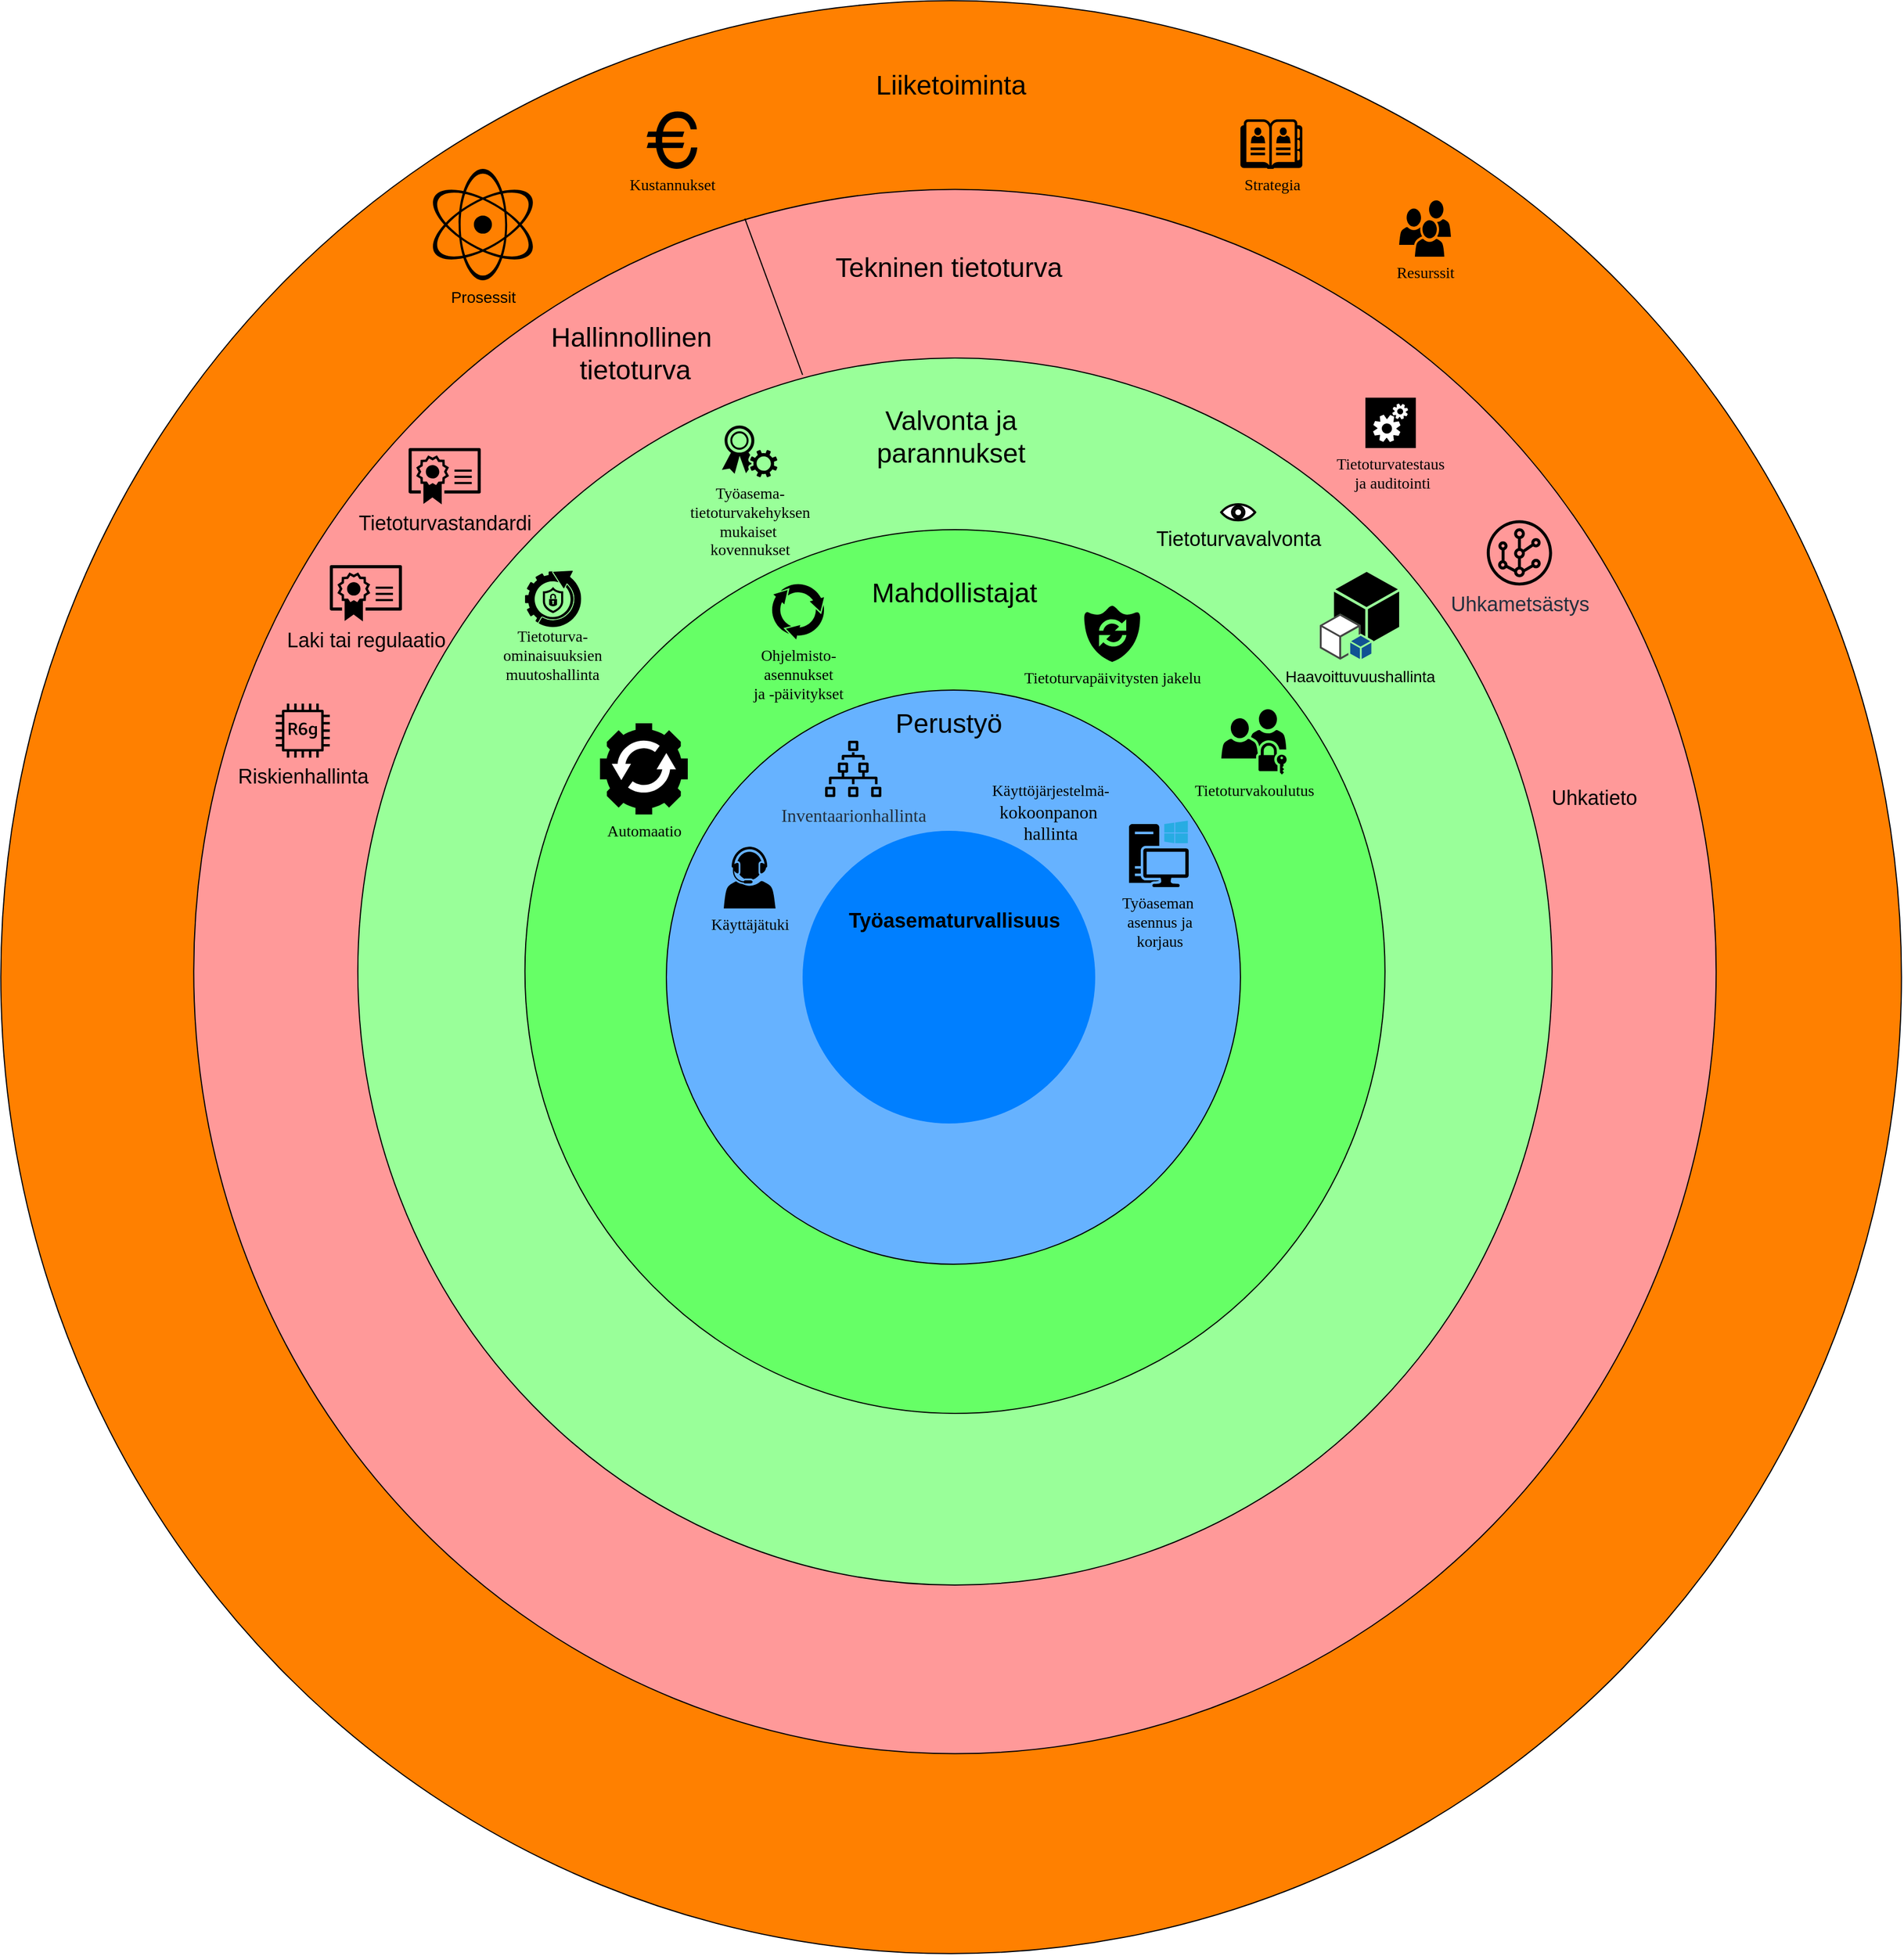 <mxfile version="24.0.7" type="device">
  <diagram name="Page-1" id="3e8102d1-ef87-2e61-34e1-82d9a586fe2e">
    <mxGraphModel dx="3794" dy="2176" grid="1" gridSize="10" guides="0" tooltips="0" connect="0" arrows="0" fold="1" page="1" pageScale="1" pageWidth="1100" pageHeight="850" background="none" math="0" shadow="0">
      <root>
        <mxCell id="0" />
        <mxCell id="1" parent="0" />
        <mxCell id="qJyfH-UtdOvOPoK_O04S-35" value="" style="ellipse;whiteSpace=wrap;html=1;rounded=0;shadow=0;comic=0;strokeWidth=1;fontFamily=Verdana;fontSize=14;strokeColor=#000000;fillColor=#FF8000;" vertex="1" parent="1">
          <mxGeometry x="-312.26" y="-507.38" width="1688.51" height="1734.77" as="geometry" />
        </mxCell>
        <mxCell id="qJyfH-UtdOvOPoK_O04S-26" value="" style="ellipse;whiteSpace=wrap;html=1;rounded=0;shadow=0;comic=0;strokeWidth=1;fontFamily=Verdana;fontSize=14;strokeColor=#000000;fillColor=#FF9999;" vertex="1" parent="1">
          <mxGeometry x="-140.87" y="-339.78" width="1352.49" height="1389.55" as="geometry" />
        </mxCell>
        <mxCell id="qJyfH-UtdOvOPoK_O04S-11" value="" style="ellipse;whiteSpace=wrap;html=1;rounded=0;shadow=0;comic=0;strokeWidth=1;fontFamily=Verdana;fontSize=14;strokeColor=#000000;fillColor=#99FF99;" vertex="1" parent="1">
          <mxGeometry x="4.9" y="-190" width="1060.94" height="1090" as="geometry" />
        </mxCell>
        <mxCell id="qJyfH-UtdOvOPoK_O04S-2" value="" style="ellipse;whiteSpace=wrap;html=1;rounded=0;shadow=0;comic=0;strokeWidth=1;fontFamily=Verdana;fontSize=14;strokeColor=#000000;fillColor=#66FF66;" vertex="1" parent="1">
          <mxGeometry x="153.34" y="-37.5" width="764.07" height="785" as="geometry" />
        </mxCell>
        <mxCell id="70666756c84bb93c-1" value="" style="ellipse;whiteSpace=wrap;html=1;rounded=0;shadow=0;comic=0;strokeWidth=1;fontFamily=Verdana;fontSize=14;strokeColor=#000000;fillColor=#66B2FF;" parent="1" vertex="1">
          <mxGeometry x="279" y="105" width="510" height="510" as="geometry" />
        </mxCell>
        <mxCell id="70666756c84bb93c-2" value="" style="ellipse;whiteSpace=wrap;html=1;rounded=0;shadow=0;comic=0;strokeWidth=1;fontFamily=Verdana;fontSize=22;strokeColor=none;fillColor=#007FFF;fontColor=#0069D1;fontStyle=1" parent="1" vertex="1">
          <mxGeometry x="400" y="230" width="260" height="260" as="geometry" />
        </mxCell>
        <mxCell id="70666756c84bb93c-5" value="Resurssit&lt;div&gt;&lt;br&gt;&lt;/div&gt;" style="shadow=0;dashed=0;html=1;strokeColor=none;fillColor=#000000;labelPosition=center;verticalLabelPosition=bottom;verticalAlign=top;shape=mxgraph.office.users.users;rounded=0;comic=0;fontFamily=Verdana;fontSize=14;fontColor=#000000;" parent="1" vertex="1">
          <mxGeometry x="930" y="-330" width="46" height="50" as="geometry" />
        </mxCell>
        <mxCell id="70666756c84bb93c-6" value="Käyttäjätuki" style="shadow=0;dashed=0;html=1;strokeColor=none;fillColor=#000000;labelPosition=center;verticalLabelPosition=bottom;verticalAlign=top;shape=mxgraph.office.users.call_center_agent;rounded=0;comic=0;fontFamily=Verdana;fontSize=14;fontColor=#000000;" parent="1" vertex="1">
          <mxGeometry x="330" y="244" width="46" height="55" as="geometry" />
        </mxCell>
        <mxCell id="70666756c84bb93c-10" value="&lt;div&gt;Työasema-&lt;/div&gt;&lt;div&gt;&amp;nbsp;tietoturvakehyksen&amp;nbsp;&lt;/div&gt;&lt;div&gt;mukaiset&amp;nbsp;&lt;/div&gt;&lt;div&gt;kovennukset&lt;/div&gt;" style="shadow=0;dashed=0;html=1;strokeColor=none;fillColor=#000000;labelPosition=center;verticalLabelPosition=bottom;verticalAlign=top;shape=mxgraph.office.security.token_service;rounded=0;comic=0;fontFamily=Verdana;fontSize=14;fontColor=#000000;" parent="1" vertex="1">
          <mxGeometry x="328.35" y="-130" width="49.29" height="46" as="geometry" />
        </mxCell>
        <mxCell id="70666756c84bb93c-13" value="Ohjelmisto-&lt;div&gt;asennukset&lt;/div&gt;&lt;div&gt;ja -päivitykset&lt;/div&gt;" style="shadow=0;dashed=0;html=1;strokeColor=none;shape=mxgraph.mscae.general.continuous_cycle;fillColor=#000000;rounded=0;comic=0;fontFamily=Verdana;fontSize=14;fontColor=##000000;verticalAlign=top;labelPosition=center;verticalLabelPosition=bottom;align=center;" parent="1" vertex="1">
          <mxGeometry x="372" y="10" width="48" height="50" as="geometry" />
        </mxCell>
        <mxCell id="70666756c84bb93c-15" value="Kustannukset" style="shape=mxgraph.signs.travel.euro;html=1;fillColor=#000000;strokeColor=none;verticalLabelPosition=bottom;verticalAlign=top;align=center;rounded=0;shadow=0;dashed=0;comic=0;fontFamily=Verdana;fontSize=14;fontColor=#000000;" parent="1" vertex="1">
          <mxGeometry x="261.5" y="-409" width="45" height="51" as="geometry" />
        </mxCell>
        <mxCell id="qJyfH-UtdOvOPoK_O04S-18" value="&lt;div&gt;&lt;font face=&quot;Verdana&quot;&gt;&lt;span style=&quot;font-size: 14px;&quot;&gt;Strategia&lt;/span&gt;&lt;/font&gt;&lt;/div&gt;" style="sketch=0;pointerEvents=1;shadow=0;dashed=0;html=1;strokeColor=none;fillColor=#000000;labelPosition=center;verticalLabelPosition=bottom;verticalAlign=top;outlineConnect=0;align=center;shape=mxgraph.office.concepts.address_book;" vertex="1" parent="1">
          <mxGeometry x="789" y="-402" width="55" height="44" as="geometry" />
        </mxCell>
        <mxCell id="qJyfH-UtdOvOPoK_O04S-22" value="&lt;div&gt;&lt;font style=&quot;font-size: 24px;&quot;&gt;Perustyö&lt;/font&gt;&lt;/div&gt;" style="text;strokeColor=none;align=center;fillColor=none;html=1;verticalAlign=middle;whiteSpace=wrap;rounded=0;" vertex="1" parent="1">
          <mxGeometry x="455" y="105" width="150" height="60" as="geometry" />
        </mxCell>
        <mxCell id="qJyfH-UtdOvOPoK_O04S-23" value="&lt;font style=&quot;font-size: 24px;&quot;&gt;Mahdollistajat&lt;/font&gt;" style="text;strokeColor=none;align=center;fillColor=none;html=1;verticalAlign=middle;whiteSpace=wrap;rounded=0;" vertex="1" parent="1">
          <mxGeometry x="460.38" y="-11" width="150" height="60" as="geometry" />
        </mxCell>
        <mxCell id="qJyfH-UtdOvOPoK_O04S-28" value="&lt;font style=&quot;font-size: 24px;&quot;&gt;Tekninen tietoturva&lt;/font&gt;" style="text;strokeColor=none;align=center;fillColor=none;html=1;verticalAlign=middle;whiteSpace=wrap;rounded=0;rotation=0;" vertex="1" parent="1">
          <mxGeometry x="384.5" y="-300" width="290" height="60" as="geometry" />
        </mxCell>
        <mxCell id="qJyfH-UtdOvOPoK_O04S-30" value="&lt;font style=&quot;font-size: 24px;&quot;&gt;Hallinnollinen&lt;/font&gt;&lt;div&gt;&lt;font style=&quot;font-size: 24px;&quot;&gt;&amp;nbsp;tietoturva&lt;/font&gt;&lt;/div&gt;" style="text;strokeColor=none;align=center;fillColor=none;html=1;verticalAlign=middle;whiteSpace=wrap;rounded=0;" vertex="1" parent="1">
          <mxGeometry x="103.0" y="-224" width="290" height="60" as="geometry" />
        </mxCell>
        <mxCell id="qJyfH-UtdOvOPoK_O04S-32" value="&lt;div style=&quot;&quot;&gt;&lt;span style=&quot;font-size: 14px; font-family: Verdana; background-color: initial;&quot;&gt;Työaseman&amp;nbsp;&lt;/span&gt;&lt;/div&gt;&lt;div style=&quot;&quot;&gt;&lt;span style=&quot;font-size: 14px; font-family: Verdana; background-color: initial;&quot;&gt;asennus&lt;/span&gt;&lt;span style=&quot;font-size: 14px; font-family: Verdana; background-color: initial;&quot;&gt;&amp;nbsp;ja&lt;/span&gt;&lt;/div&gt;&lt;div style=&quot;&quot;&gt;&lt;span style=&quot;font-size: 14px; font-family: Verdana; background-color: initial;&quot;&gt;korjaus&lt;/span&gt;&lt;/div&gt;" style="sketch=0;pointerEvents=1;shadow=0;dashed=0;html=1;strokeColor=none;fillColor=#000000;labelPosition=center;verticalLabelPosition=bottom;verticalAlign=top;outlineConnect=0;align=center;shape=mxgraph.office.devices.workstation_pc;" vertex="1" parent="1">
          <mxGeometry x="690" y="221" width="53" height="59" as="geometry" />
        </mxCell>
        <mxCell id="qJyfH-UtdOvOPoK_O04S-33" value="&lt;div&gt;&lt;font style=&quot;font-size: 14px;&quot; face=&quot;Verdana&quot;&gt;Käyttöjärjestelmä-&lt;/font&gt;&lt;div style=&quot;&quot;&gt;&lt;font face=&quot;Verdana&quot; size=&quot;3&quot;&gt;kokoonpanon&amp;nbsp;&lt;/font&gt;&lt;/div&gt;&lt;div style=&quot;&quot;&gt;&lt;font face=&quot;Verdana&quot; size=&quot;3&quot; style=&quot;&quot;&gt;hallinta&lt;/font&gt;&lt;/div&gt;&lt;/div&gt;" style="shape=image;html=1;verticalAlign=top;verticalLabelPosition=bottom;labelBackgroundColor=#;imageAspect=0;aspect=fixed;image=https://cdn1.iconfinder.com/data/icons/logo-s-icon-pack-collection/512/windows-128.png;" vertex="1" parent="1">
          <mxGeometry x="600" y="140" width="40" height="40" as="geometry" />
        </mxCell>
        <mxCell id="qJyfH-UtdOvOPoK_O04S-34" value="&lt;font style=&quot;font-size: 14px;&quot; face=&quot;Verdana&quot;&gt;Tietoturvapäivitysten jakelu&lt;/font&gt;" style="sketch=0;pointerEvents=1;shadow=0;dashed=0;html=1;strokeColor=none;labelPosition=center;verticalLabelPosition=bottom;verticalAlign=top;align=center;fillColor=#000000;shape=mxgraph.mscae.oms.system_update" vertex="1" parent="1">
          <mxGeometry x="650" y="30" width="50" height="50" as="geometry" />
        </mxCell>
        <mxCell id="qJyfH-UtdOvOPoK_O04S-37" value="&lt;font style=&quot;font-size: 24px;&quot;&gt;Liiketoiminta&lt;/font&gt;" style="text;strokeColor=none;align=center;fillColor=none;html=1;verticalAlign=middle;whiteSpace=wrap;rounded=0;" vertex="1" parent="1">
          <mxGeometry x="387" y="-462" width="290" height="60" as="geometry" />
        </mxCell>
        <mxCell id="qJyfH-UtdOvOPoK_O04S-41" value="&lt;font style=&quot;font-size: 18px;&quot;&gt;Tietoturvastandardi&lt;/font&gt;" style="sketch=0;html=1;aspect=fixed;strokeColor=none;shadow=0;fillColor=#000000;verticalAlign=top;labelPosition=center;verticalLabelPosition=bottom;shape=mxgraph.gcp2.certified_industry_standard" vertex="1" parent="1">
          <mxGeometry x="50" y="-110" width="64.1" height="50" as="geometry" />
        </mxCell>
        <mxCell id="qJyfH-UtdOvOPoK_O04S-43" value="&lt;font style=&quot;font-size: 18px;&quot;&gt;&lt;b&gt;Työasematurvallisuus&lt;/b&gt;&lt;/font&gt;" style="text;strokeColor=none;align=center;fillColor=none;html=1;verticalAlign=middle;whiteSpace=wrap;rounded=0;" vertex="1" parent="1">
          <mxGeometry x="460.38" y="280" width="150" height="60" as="geometry" />
        </mxCell>
        <mxCell id="qJyfH-UtdOvOPoK_O04S-45" value="" style="endArrow=none;html=1;rounded=0;exitX=0.362;exitY=0.018;exitDx=0;exitDy=0;exitPerimeter=0;" edge="1" parent="1">
          <mxGeometry width="50" height="50" relative="1" as="geometry">
            <mxPoint x="348.731" y="-313.768" as="sourcePoint" />
            <mxPoint x="400" y="-175" as="targetPoint" />
          </mxGeometry>
        </mxCell>
        <mxCell id="qJyfH-UtdOvOPoK_O04S-65" value="&lt;font style=&quot;font-size: 14px;&quot;&gt;Prosessit&lt;/font&gt;&lt;div&gt;&lt;br&gt;&lt;/div&gt;" style="shape=mxgraph.signs.science.nuclear_2;html=1;pointerEvents=1;fillColor=#000000;strokeColor=none;verticalLabelPosition=bottom;verticalAlign=top;align=center;sketch=0;" vertex="1" parent="1">
          <mxGeometry x="67" y="-358" width="98" height="99" as="geometry" />
        </mxCell>
        <mxCell id="qJyfH-UtdOvOPoK_O04S-66" value="&lt;font style=&quot;font-size: 18px;&quot;&gt;Laki tai regulaatio&lt;/font&gt;" style="sketch=0;html=1;aspect=fixed;strokeColor=none;shadow=0;fillColor=#000000;verticalAlign=top;labelPosition=center;verticalLabelPosition=bottom;shape=mxgraph.gcp2.certified_industry_standard" vertex="1" parent="1">
          <mxGeometry x="-20" y="-6" width="64.1" height="50" as="geometry" />
        </mxCell>
        <mxCell id="qJyfH-UtdOvOPoK_O04S-68" value="&lt;font style=&quot;font-size: 24px;&quot;&gt;Valvonta ja parannukset&lt;/font&gt;" style="text;strokeColor=none;align=center;fillColor=none;html=1;verticalAlign=middle;whiteSpace=wrap;rounded=0;" vertex="1" parent="1">
          <mxGeometry x="457" y="-150" width="150" height="60" as="geometry" />
        </mxCell>
        <mxCell id="qJyfH-UtdOvOPoK_O04S-71" value="&lt;font style=&quot;font-size: 18px;&quot;&gt;Tietoturvavalvonta&lt;/font&gt;" style="html=1;verticalLabelPosition=bottom;align=center;labelBackgroundColor=#99FF99;verticalAlign=top;strokeWidth=2;strokeColor=#000000;shadow=0;dashed=0;shape=mxgraph.ios7.icons.eye;rotation=0;" vertex="1" parent="1">
          <mxGeometry x="772" y="-60.0" width="30" height="14.1" as="geometry" />
        </mxCell>
        <mxCell id="qJyfH-UtdOvOPoK_O04S-74" value="&lt;span style=&quot;font-size: 18px;&quot;&gt;Uhkametsästys&lt;/span&gt;" style="sketch=0;outlineConnect=0;fontColor=#232F3E;gradientColor=none;fillColor=#000000;strokeColor=none;dashed=0;verticalLabelPosition=bottom;verticalAlign=top;align=center;html=1;fontSize=12;fontStyle=0;aspect=fixed;pointerEvents=1;shape=mxgraph.aws4.virtual_router;" vertex="1" parent="1">
          <mxGeometry x="1007.84" y="-45.9" width="58" height="58" as="geometry" />
        </mxCell>
        <mxCell id="qJyfH-UtdOvOPoK_O04S-75" value="" style="shape=image;html=1;verticalAlign=top;verticalLabelPosition=bottom;labelBackgroundColor=#ffffff;imageAspect=0;aspect=fixed;image=https://cdn1.iconfinder.com/data/icons/competitive-strategy-and-corporate-training/512/569_Defence_firewall_protection_safety_shield_cyber_spot_security-128.png" vertex="1" parent="1">
          <mxGeometry x="499.5" y="237" width="60" height="60" as="geometry" />
        </mxCell>
        <mxCell id="qJyfH-UtdOvOPoK_O04S-77" value="&lt;font style=&quot;font-size: 18px;&quot;&gt;Uhkatieto&lt;/font&gt;" style="shape=image;html=1;verticalAlign=top;verticalLabelPosition=bottom;labelBackgroundColor=#FF9999;imageAspect=0;aspect=fixed;image=https://cdn1.iconfinder.com/data/icons/competitive-strategy-and-corporate-training/512/566_encryption_files_folder_network_secure_cyber_spot_security-128.png" vertex="1" parent="1">
          <mxGeometry x="1060" y="98.5" width="85" height="85" as="geometry" />
        </mxCell>
        <mxCell id="qJyfH-UtdOvOPoK_O04S-80" value="&lt;font style=&quot;font-size: 18px;&quot;&gt;Riskienhallinta&lt;/font&gt;" style="sketch=0;outlineConnect=0;fontColor=#000000;gradientColor=none;fillColor=#000000;strokeColor=none;dashed=0;verticalLabelPosition=bottom;verticalAlign=top;align=center;html=1;fontSize=12;fontStyle=0;aspect=fixed;pointerEvents=1;shape=mxgraph.aws4.r6g_instance;" vertex="1" parent="1">
          <mxGeometry x="-68" y="117" width="48" height="48" as="geometry" />
        </mxCell>
        <mxCell id="qJyfH-UtdOvOPoK_O04S-81" value="&lt;font face=&quot;Verdana&quot; style=&quot;font-size: 14px;&quot;&gt;Automaatio&lt;/font&gt;" style="outlineConnect=0;dashed=0;verticalLabelPosition=bottom;verticalAlign=top;align=center;html=1;shape=mxgraph.aws3.automation;fillColor=#000000;gradientColor=none;" vertex="1" parent="1">
          <mxGeometry x="220.0" y="134.5" width="78" height="81" as="geometry" />
        </mxCell>
        <mxCell id="qJyfH-UtdOvOPoK_O04S-85" value="&lt;font size=&quot;3&quot; face=&quot;Verdana&quot;&gt;Inventaarionhallinta&lt;/font&gt;" style="sketch=0;outlineConnect=0;fontColor=#232F3E;gradientColor=none;fillColor=#000000;strokeColor=none;dashed=0;verticalLabelPosition=bottom;verticalAlign=top;align=center;html=1;fontSize=12;fontStyle=0;aspect=fixed;pointerEvents=1;shape=mxgraph.aws4.iot_sitewise_asset_hierarchy;" vertex="1" parent="1">
          <mxGeometry x="420" y="150" width="50" height="50" as="geometry" />
        </mxCell>
        <mxCell id="qJyfH-UtdOvOPoK_O04S-86" value="&lt;font style=&quot;font-size: 14px;&quot; face=&quot;Verdana&quot;&gt;Tietoturvakoulutus&lt;/font&gt;" style="sketch=0;pointerEvents=1;shadow=0;dashed=0;html=1;strokeColor=none;fillColor=#000000;labelPosition=center;verticalLabelPosition=bottom;verticalAlign=top;outlineConnect=0;align=center;shape=mxgraph.office.servers.universal_security_group;" vertex="1" parent="1">
          <mxGeometry x="772" y="122" width="58" height="58" as="geometry" />
        </mxCell>
        <mxCell id="qJyfH-UtdOvOPoK_O04S-88" value="" style="image;sketch=0;aspect=fixed;html=1;points=[];align=center;fontSize=12;image=img/lib/mscae/Windows_10_IoT_Core_Services.svg;" vertex="1" parent="1">
          <mxGeometry x="153.34" y="-1" width="50" height="50" as="geometry" />
        </mxCell>
        <mxCell id="qJyfH-UtdOvOPoK_O04S-91" value="&lt;font style=&quot;font-size: 14px;&quot;&gt;Haavoittuvuushallinta&lt;/font&gt;" style="outlineConnect=0;dashed=0;verticalLabelPosition=bottom;verticalAlign=top;align=center;html=1;shape=mxgraph.aws3.toolkit_for_windows_powershell;fillColor=#000000;gradientColor=none;" vertex="1" parent="1">
          <mxGeometry x="859.5" width="70.5" height="78" as="geometry" />
        </mxCell>
        <mxCell id="qJyfH-UtdOvOPoK_O04S-92" value="&lt;font style=&quot;font-size: 14px;&quot; face=&quot;Verdana&quot;&gt;Tietoturvatestaus&lt;/font&gt;&lt;div&gt;&lt;font style=&quot;font-size: 14px;&quot; face=&quot;Verdana&quot;&gt;&amp;nbsp;ja auditointi&lt;/font&gt;&lt;/div&gt;" style="shadow=0;dashed=0;html=1;strokeColor=none;fillColor=#000000;labelPosition=center;verticalLabelPosition=bottom;verticalAlign=top;align=center;outlineConnect=0;shape=mxgraph.veeam.automated_testing;" vertex="1" parent="1">
          <mxGeometry x="900" y="-154.8" width="44.8" height="44.8" as="geometry" />
        </mxCell>
        <mxCell id="qJyfH-UtdOvOPoK_O04S-95" value="&lt;font style=&quot;font-size: 14px;&quot; face=&quot;Verdana&quot;&gt;Tietoturva-&lt;/font&gt;&lt;div&gt;&lt;font style=&quot;font-size: 14px;&quot; face=&quot;Verdana&quot;&gt;ominaisuuksien&lt;/font&gt;&lt;/div&gt;&lt;div&gt;&lt;font style=&quot;font-size: 14px;&quot; face=&quot;Verdana&quot;&gt;muutoshallinta&lt;/font&gt;&lt;/div&gt;" style="text;strokeColor=none;align=center;fillColor=none;html=1;verticalAlign=middle;whiteSpace=wrap;rounded=0;" vertex="1" parent="1">
          <mxGeometry x="148.34" y="60" width="60" height="30" as="geometry" />
        </mxCell>
      </root>
    </mxGraphModel>
  </diagram>
</mxfile>

